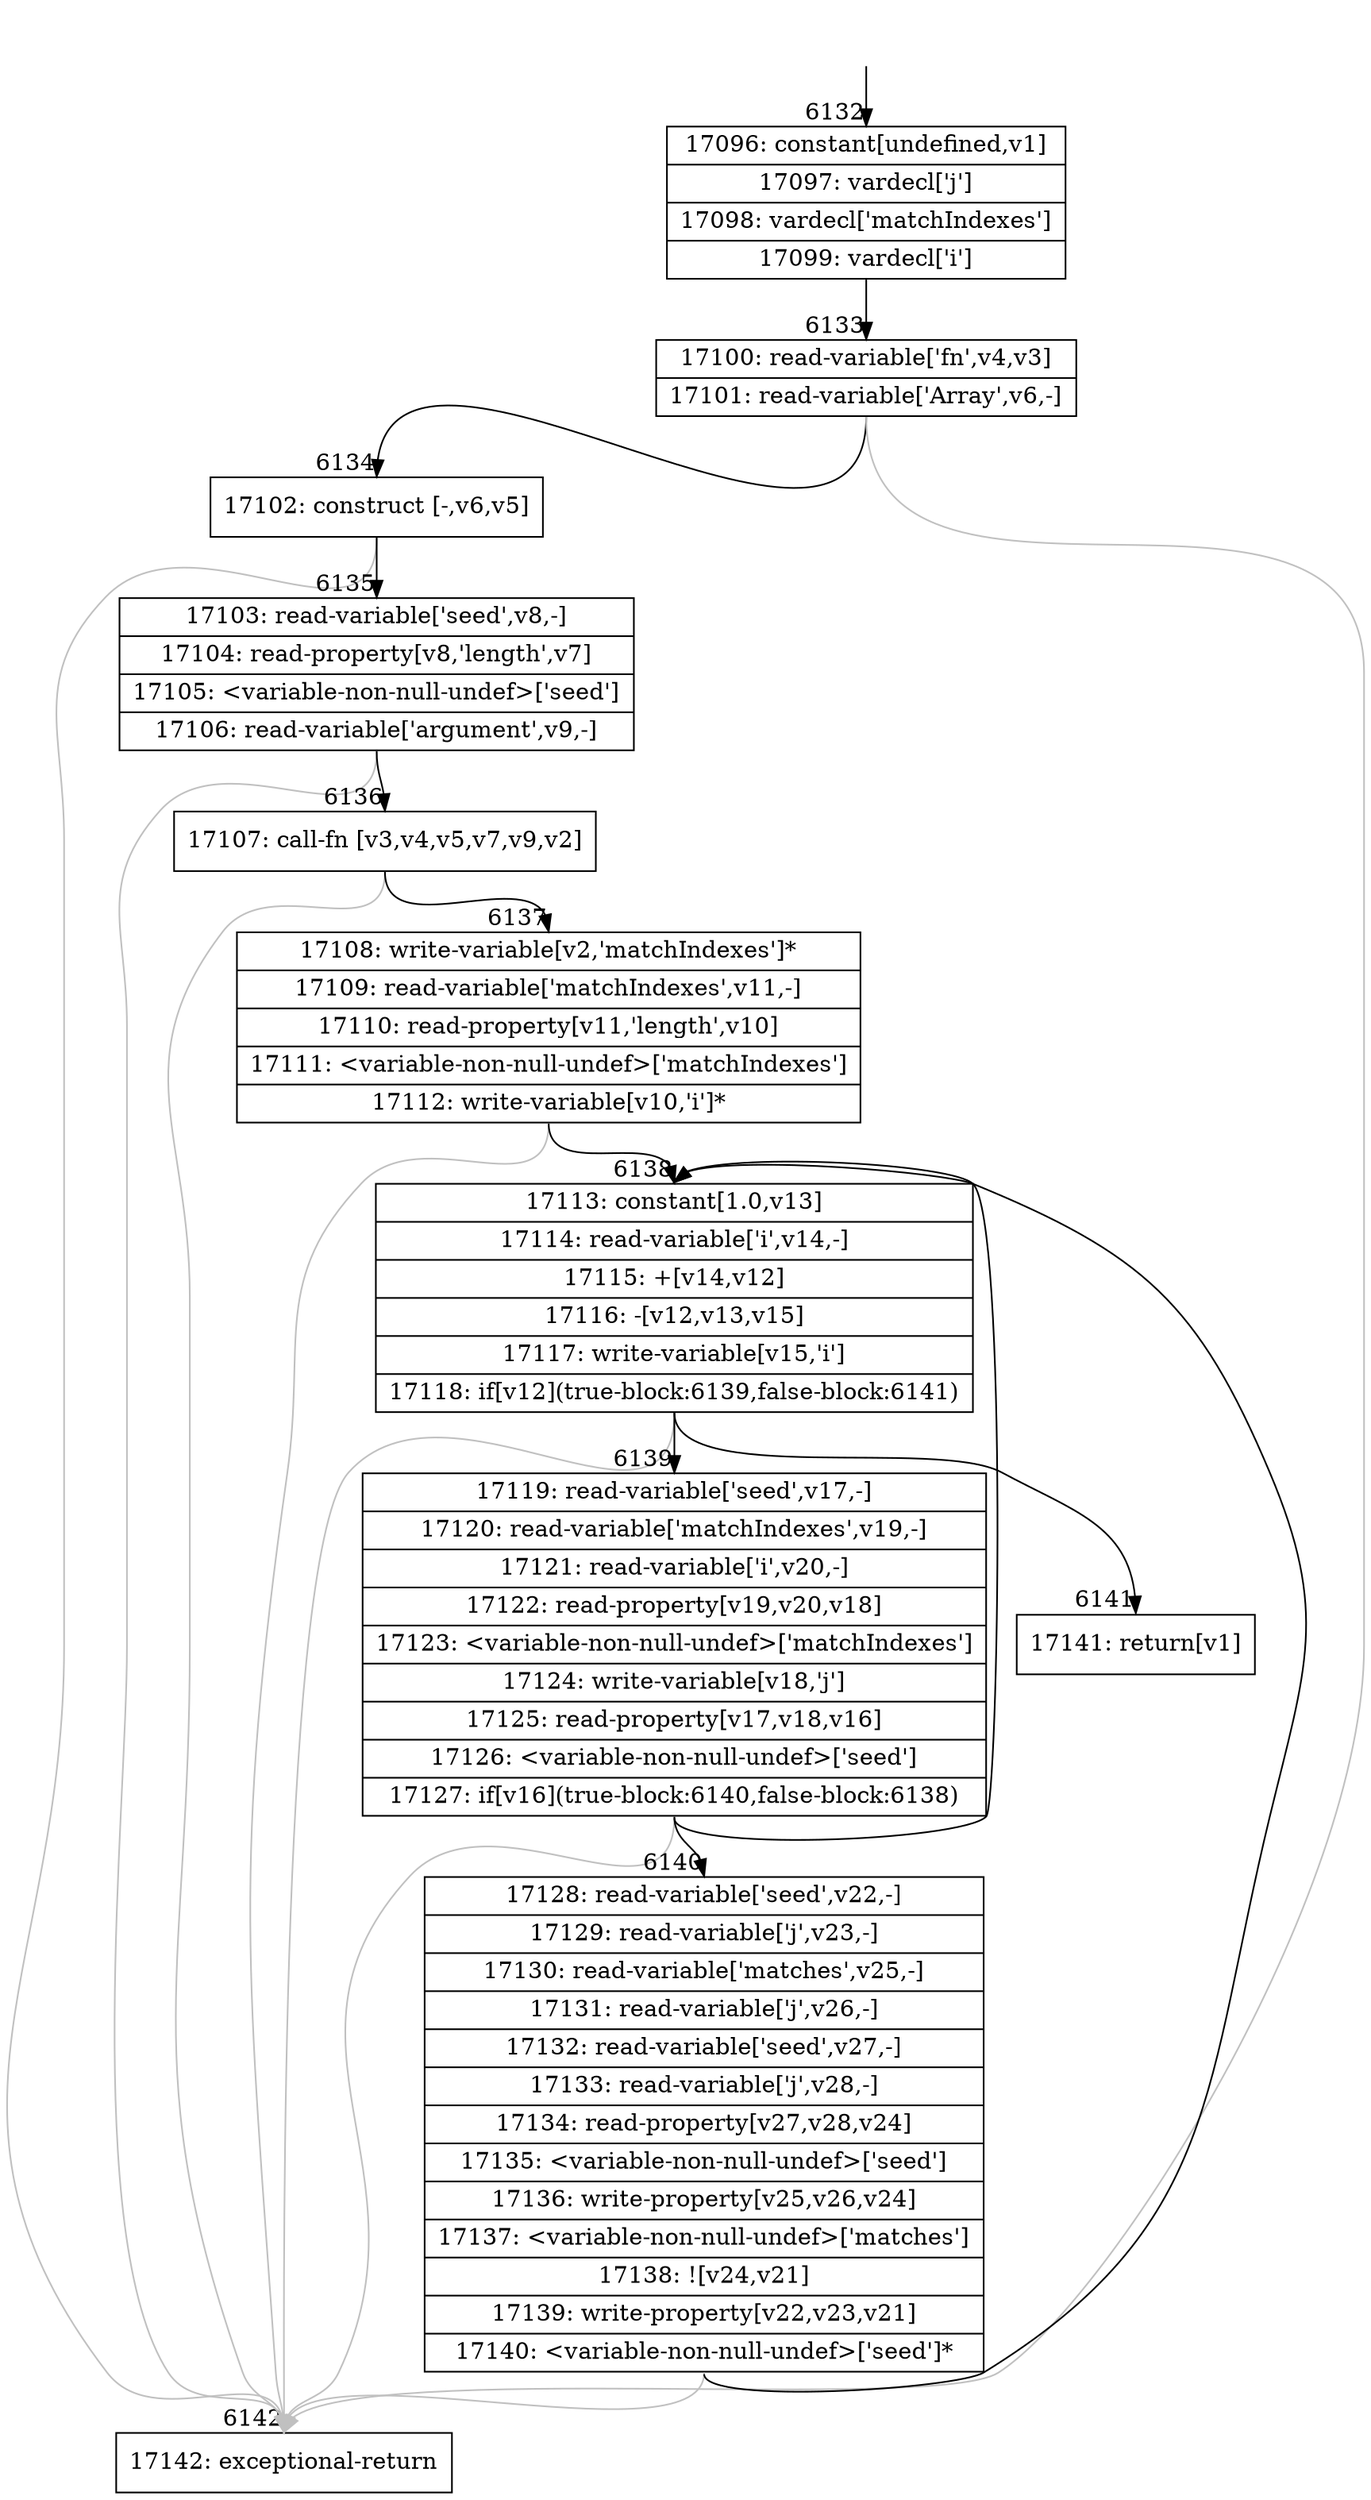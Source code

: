 digraph {
rankdir="TD"
BB_entry483[shape=none,label=""];
BB_entry483 -> BB6132 [tailport=s, headport=n, headlabel="    6132"]
BB6132 [shape=record label="{17096: constant[undefined,v1]|17097: vardecl['j']|17098: vardecl['matchIndexes']|17099: vardecl['i']}" ] 
BB6132 -> BB6133 [tailport=s, headport=n, headlabel="      6133"]
BB6133 [shape=record label="{17100: read-variable['fn',v4,v3]|17101: read-variable['Array',v6,-]}" ] 
BB6133 -> BB6134 [tailport=s, headport=n, headlabel="      6134"]
BB6133 -> BB6142 [tailport=s, headport=n, color=gray, headlabel="      6142"]
BB6134 [shape=record label="{17102: construct [-,v6,v5]}" ] 
BB6134 -> BB6135 [tailport=s, headport=n, headlabel="      6135"]
BB6134 -> BB6142 [tailport=s, headport=n, color=gray]
BB6135 [shape=record label="{17103: read-variable['seed',v8,-]|17104: read-property[v8,'length',v7]|17105: \<variable-non-null-undef\>['seed']|17106: read-variable['argument',v9,-]}" ] 
BB6135 -> BB6136 [tailport=s, headport=n, headlabel="      6136"]
BB6135 -> BB6142 [tailport=s, headport=n, color=gray]
BB6136 [shape=record label="{17107: call-fn [v3,v4,v5,v7,v9,v2]}" ] 
BB6136 -> BB6137 [tailport=s, headport=n, headlabel="      6137"]
BB6136 -> BB6142 [tailport=s, headport=n, color=gray]
BB6137 [shape=record label="{17108: write-variable[v2,'matchIndexes']*|17109: read-variable['matchIndexes',v11,-]|17110: read-property[v11,'length',v10]|17111: \<variable-non-null-undef\>['matchIndexes']|17112: write-variable[v10,'i']*}" ] 
BB6137 -> BB6138 [tailport=s, headport=n, headlabel="      6138"]
BB6137 -> BB6142 [tailport=s, headport=n, color=gray]
BB6138 [shape=record label="{17113: constant[1.0,v13]|17114: read-variable['i',v14,-]|17115: +[v14,v12]|17116: -[v12,v13,v15]|17117: write-variable[v15,'i']|17118: if[v12](true-block:6139,false-block:6141)}" ] 
BB6138 -> BB6139 [tailport=s, headport=n, headlabel="      6139"]
BB6138 -> BB6141 [tailport=s, headport=n, headlabel="      6141"]
BB6138 -> BB6142 [tailport=s, headport=n, color=gray]
BB6139 [shape=record label="{17119: read-variable['seed',v17,-]|17120: read-variable['matchIndexes',v19,-]|17121: read-variable['i',v20,-]|17122: read-property[v19,v20,v18]|17123: \<variable-non-null-undef\>['matchIndexes']|17124: write-variable[v18,'j']|17125: read-property[v17,v18,v16]|17126: \<variable-non-null-undef\>['seed']|17127: if[v16](true-block:6140,false-block:6138)}" ] 
BB6139 -> BB6140 [tailport=s, headport=n, headlabel="      6140"]
BB6139 -> BB6138 [tailport=s, headport=n]
BB6139 -> BB6142 [tailport=s, headport=n, color=gray]
BB6140 [shape=record label="{17128: read-variable['seed',v22,-]|17129: read-variable['j',v23,-]|17130: read-variable['matches',v25,-]|17131: read-variable['j',v26,-]|17132: read-variable['seed',v27,-]|17133: read-variable['j',v28,-]|17134: read-property[v27,v28,v24]|17135: \<variable-non-null-undef\>['seed']|17136: write-property[v25,v26,v24]|17137: \<variable-non-null-undef\>['matches']|17138: ![v24,v21]|17139: write-property[v22,v23,v21]|17140: \<variable-non-null-undef\>['seed']*}" ] 
BB6140 -> BB6138 [tailport=s, headport=n]
BB6140 -> BB6142 [tailport=s, headport=n, color=gray]
BB6141 [shape=record label="{17141: return[v1]}" ] 
BB6142 [shape=record label="{17142: exceptional-return}" ] 
//#$~ 4852
}
